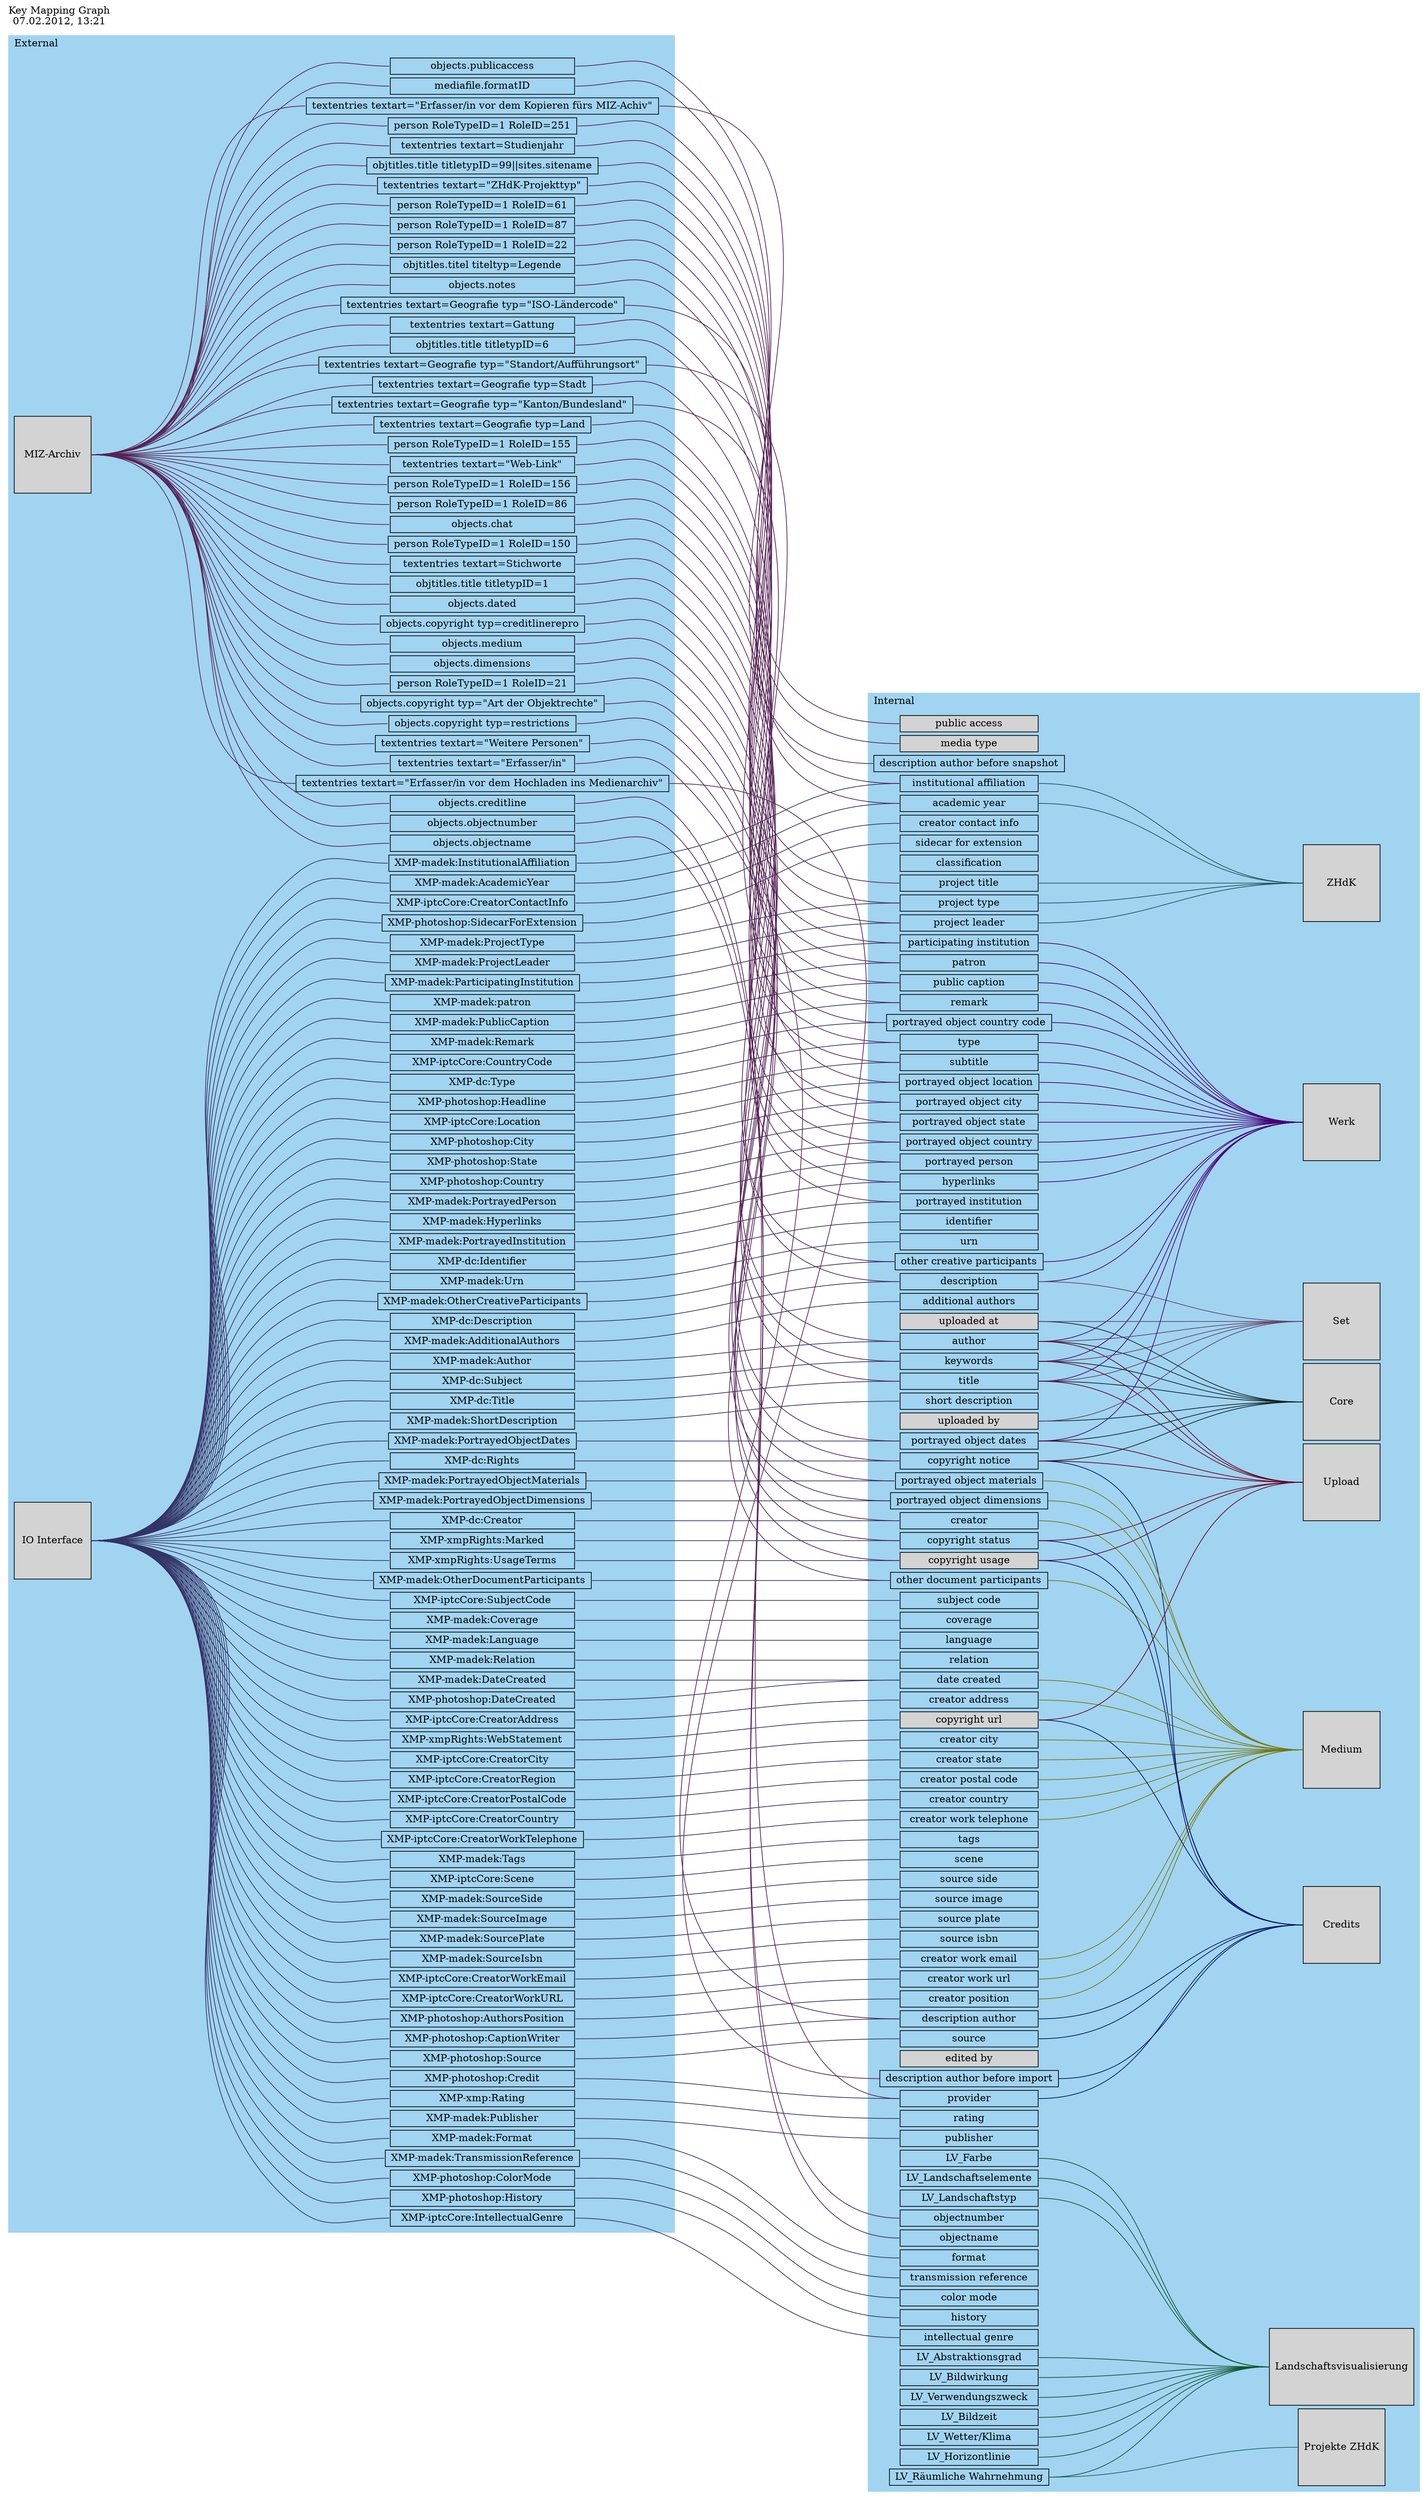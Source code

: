 digraph "MAdeK keymapping" {
    label = "Key Mapping Graph\n07.02.2012, 13:21"
    labeljust = l
    labelloc = t
    nodesep = .075
    rankdir = LR
    ranksep = 4.0
    style = filled

    subgraph cluster_internal {
        color = "#A1D4F1"
        label = Internal

        identifier [
            height = 0,
            shape = box,
            style = "",
            width = 2.7
        ]

        urn [
            height = 0,
            shape = box,
            style = "",
            width = 2.7
        ]

        title [
            height = 0,
            shape = box,
            style = "",
            width = 2.7
        ]

        subtitle [
            height = 0,
            shape = box,
            style = "",
            width = 2.7
        ]

        author [
            height = 0,
            shape = box,
            style = "",
            width = 2.7
        ]

        "additional authors" [
            height = 0,
            shape = box,
            style = "",
            width = 2.7
        ]

        keywords [
            height = 0,
            shape = box,
            style = "",
            width = 2.7
        ]

        classification [
            height = 0,
            shape = box,
            style = "",
            width = 2.7
        ]

        "portrayed object location" [
            height = 0,
            shape = box,
            style = "",
            width = 2.7
        ]

        "portrayed object city" [
            height = 0,
            shape = box,
            style = "",
            width = 2.7
        ]

        "portrayed object state" [
            height = 0,
            shape = box,
            style = "",
            width = 2.7
        ]

        "portrayed object country" [
            height = 0,
            shape = box,
            style = "",
            width = 2.7
        ]

        "portrayed person" [
            height = 0,
            shape = box,
            style = "",
            width = 2.7
        ]

        "portrayed institution" [
            height = 0,
            shape = box,
            style = "",
            width = 2.7
        ]

        "other creative participants" [
            height = 0,
            shape = box,
            style = "",
            width = 2.7
        ]

        "other document participants" [
            height = 0,
            shape = box,
            style = "",
            width = 2.7
        ]

        "participating institution" [
            height = 0,
            shape = box,
            style = "",
            width = 2.7
        ]

        patron [
            height = 0,
            shape = box,
            style = "",
            width = 2.7
        ]

        "project leader" [
            height = 0,
            shape = box,
            style = "",
            width = 2.7
        ]

        description [
            height = 0,
            shape = box,
            style = "",
            width = 2.7
        ]

        "short description" [
            height = 0,
            shape = box,
            style = "",
            width = 2.7
        ]

        "public caption" [
            height = 0,
            shape = box,
            style = "",
            width = 2.7
        ]

        remark [
            height = 0,
            shape = box,
            style = "",
            width = 2.7
        ]

        hyperlinks [
            height = 0,
            shape = box,
            style = "",
            width = 2.7
        ]

        tags [
            height = 0,
            shape = box,
            style = "",
            width = 2.7
        ]

        scene [
            height = 0,
            shape = box,
            style = "",
            width = 2.7
        ]

        "subject code" [
            height = 0,
            shape = box,
            style = "",
            width = 2.7
        ]

        coverage [
            height = 0,
            shape = box,
            style = "",
            width = 2.7
        ]

        language [
            height = 0,
            shape = box,
            style = "",
            width = 2.7
        ]

        relation [
            height = 0,
            shape = box,
            style = "",
            width = 2.7
        ]

        creator [
            height = 0,
            shape = box,
            style = "",
            width = 2.7
        ]

        "creator address" [
            height = 0,
            shape = box,
            style = "",
            width = 2.7
        ]

        "creator city" [
            height = 0,
            shape = box,
            style = "",
            width = 2.7
        ]

        "creator state" [
            height = 0,
            shape = box,
            style = "",
            width = 2.7
        ]

        "creator postal code" [
            height = 0,
            shape = box,
            style = "",
            width = 2.7
        ]

        "creator country" [
            height = 0,
            shape = box,
            style = "",
            width = 2.7
        ]

        "creator work telephone" [
            height = 0,
            shape = box,
            style = "",
            width = 2.7
        ]

        "creator work email" [
            height = 0,
            shape = box,
            style = "",
            width = 2.7
        ]

        "creator work url" [
            height = 0,
            shape = box,
            style = "",
            width = 2.7
        ]

        "creator position" [
            height = 0,
            shape = box,
            style = "",
            width = 2.7
        ]

        source [
            height = 0,
            shape = box,
            style = "",
            width = 2.7
        ]

        "source side" [
            height = 0,
            shape = box,
            style = "",
            width = 2.7
        ]

        "source image" [
            height = 0,
            shape = box,
            style = "",
            width = 2.7
        ]

        "source plate" [
            height = 0,
            shape = box,
            style = "",
            width = 2.7
        ]

        "source isbn" [
            height = 0,
            shape = box,
            style = "",
            width = 2.7
        ]

        "copyright notice" [
            height = 0,
            shape = box,
            style = "",
            width = 2.7
        ]

        "copyright status" [
            height = 0,
            shape = box,
            style = "",
            width = 2.7
        ]

        "copyright usage" [
            height = 0,
            shape = box,
            style = filled,
            width = 2.7
        ]

        "copyright url" [
            height = 0,
            shape = box,
            style = filled,
            width = 2.7
        ]

        provider [
            height = 0,
            shape = box,
            style = "",
            width = 2.7
        ]

        "portrayed object dimensions" [
            height = 0,
            shape = box,
            style = "",
            width = 2.7
        ]

        "portrayed object materials" [
            height = 0,
            shape = box,
            style = "",
            width = 2.7
        ]

        rating [
            height = 0,
            shape = box,
            style = "",
            width = 2.7
        ]

        "uploaded by" [
            height = 0,
            shape = box,
            style = filled,
            width = 2.7
        ]

        "uploaded at" [
            height = 0,
            shape = box,
            style = filled,
            width = 2.7
        ]

        "description author" [
            height = 0,
            shape = box,
            style = "",
            width = 2.7
        ]

        publisher [
            height = 0,
            shape = box,
            style = "",
            width = 2.7
        ]

        format [
            height = 0,
            shape = box,
            style = "",
            width = 2.7
        ]

        "transmission reference" [
            height = 0,
            shape = box,
            style = "",
            width = 2.7
        ]

        objectnumber [
            height = 0,
            shape = box,
            style = "",
            width = 2.7
        ]

        objectname [
            height = 0,
            shape = box,
            style = "",
            width = 2.7
        ]

        "color mode" [
            height = 0,
            shape = box,
            style = "",
            width = 2.7
        ]

        history [
            height = 0,
            shape = box,
            style = "",
            width = 2.7
        ]

        "intellectual genre" [
            height = 0,
            shape = box,
            style = "",
            width = 2.7
        ]

        "creator contact info" [
            height = 0,
            shape = box,
            style = "",
            width = 2.7
        ]

        "project title" [
            height = 0,
            shape = box,
            style = "",
            width = 2.7
        ]

        "public access" [
            height = 0,
            shape = box,
            style = filled,
            width = 2.7
        ]

        "edited by" [
            height = 0,
            shape = box,
            style = filled,
            width = 2.7
        ]

        "media type" [
            height = 0,
            shape = box,
            style = filled,
            width = 2.7
        ]

        "description author before import" [
            height = 0,
            shape = box,
            style = "",
            width = 2.7
        ]

        "description author before snapshot" [
            height = 0,
            shape = box,
            style = "",
            width = 2.7
        ]

        "sidecar for extension" [
            height = 0,
            shape = box,
            style = "",
            width = 2.7
        ]

        LV_Bildwirkung [
            height = 0,
            shape = box,
            style = "",
            width = 2.7
        ]

        LV_Farbe [
            height = 0,
            shape = box,
            style = "",
            width = 2.7
        ]

        LV_Landschaftselemente [
            height = 0,
            shape = box,
            style = "",
            width = 2.7
        ]

        "institutional affiliation" [
            height = 0,
            shape = box,
            style = "",
            width = 2.7
        ]

        "portrayed object dates" [
            height = 0,
            shape = box,
            style = "",
            width = 2.7
        ]

        "portrayed object country code" [
            height = 0,
            shape = box,
            style = "",
            width = 2.7
        ]

        "academic year" [
            height = 0,
            shape = box,
            style = "",
            width = 2.7
        ]

        "project type" [
            height = 0,
            shape = box,
            style = "",
            width = 2.7
        ]

        type [
            height = 0,
            shape = box,
            style = "",
            width = 2.7
        ]

        "date created" [
            height = 0,
            shape = box,
            style = "",
            width = 2.7
        ]

        LV_Landschaftstyp [
            height = 0,
            shape = box,
            style = "",
            width = 2.7
        ]

        LV_Verwendungszweck [
            height = 0,
            shape = box,
            style = "",
            width = 2.7
        ]

        LV_Bildzeit [
            height = 0,
            shape = box,
            style = "",
            width = 2.7
        ]

        "LV_Wetter/Klima" [
            height = 0,
            shape = box,
            style = "",
            width = 2.7
        ]

        LV_Horizontlinie [
            height = 0,
            shape = box,
            style = "",
            width = 2.7
        ]

        "LV_Räumliche Wahrnehmung" [
            height = 0,
            shape = box,
            style = "",
            width = 2.7
        ]

        LV_Abstraktionsgrad [
            height = 0,
            shape = box,
            style = "",
            width = 2.7
        ]

        Core [
            height = 1.5,
            shape = box,
            style = filled,
            width = 1.5
        ]

        title -> Core [
            arrowhead = none,
            arrowtail = none,
            color = "#112222",
            headport = w,
            tailport = e
        ]

        "portrayed object dates" -> Core [
            arrowhead = none,
            arrowtail = none,
            color = "#112222",
            headport = w,
            tailport = e
        ]

        keywords -> Core [
            arrowhead = none,
            arrowtail = none,
            color = "#112222",
            headport = w,
            tailport = e
        ]

        "copyright notice" -> Core [
            arrowhead = none,
            arrowtail = none,
            color = "#112222",
            headport = w,
            tailport = e
        ]

        "uploaded by" -> Core [
            arrowhead = none,
            arrowtail = none,
            color = "#112222",
            headport = w,
            tailport = e
        ]

        "uploaded at" -> Core [
            arrowhead = none,
            arrowtail = none,
            color = "#112222",
            headport = w,
            tailport = e
        ]

        author -> Core [
            arrowhead = none,
            arrowtail = none,
            color = "#112222",
            headport = w,
            tailport = e
        ]

        Werk [
            height = 1.5,
            shape = box,
            style = filled,
            width = 1.5
        ]

        title -> Werk [
            arrowhead = none,
            arrowtail = none,
            color = "#440077",
            headport = w,
            tailport = e
        ]

        subtitle -> Werk [
            arrowhead = none,
            arrowtail = none,
            color = "#440077",
            headport = w,
            tailport = e
        ]

        keywords -> Werk [
            arrowhead = none,
            arrowtail = none,
            color = "#440077",
            headport = w,
            tailport = e
        ]

        author -> Werk [
            arrowhead = none,
            arrowtail = none,
            color = "#440077",
            headport = w,
            tailport = e
        ]

        "portrayed object dates" -> Werk [
            arrowhead = none,
            arrowtail = none,
            color = "#440077",
            headport = w,
            tailport = e
        ]

        "portrayed object location" -> Werk [
            arrowhead = none,
            arrowtail = none,
            color = "#440077",
            headport = w,
            tailport = e
        ]

        "portrayed object city" -> Werk [
            arrowhead = none,
            arrowtail = none,
            color = "#440077",
            headport = w,
            tailport = e
        ]

        "portrayed object state" -> Werk [
            arrowhead = none,
            arrowtail = none,
            color = "#440077",
            headport = w,
            tailport = e
        ]

        "portrayed object country" -> Werk [
            arrowhead = none,
            arrowtail = none,
            color = "#440077",
            headport = w,
            tailport = e
        ]

        "portrayed object country code" -> Werk [
            arrowhead = none,
            arrowtail = none,
            color = "#440077",
            headport = w,
            tailport = e
        ]

        "portrayed person" -> Werk [
            arrowhead = none,
            arrowtail = none,
            color = "#440077",
            headport = w,
            tailport = e
        ]

        "other creative participants" -> Werk [
            arrowhead = none,
            arrowtail = none,
            color = "#440077",
            headport = w,
            tailport = e
        ]

        "participating institution" -> Werk [
            arrowhead = none,
            arrowtail = none,
            color = "#440077",
            headport = w,
            tailport = e
        ]

        patron -> Werk [
            arrowhead = none,
            arrowtail = none,
            color = "#440077",
            headport = w,
            tailport = e
        ]

        "public caption" -> Werk [
            arrowhead = none,
            arrowtail = none,
            color = "#440077",
            headport = w,
            tailport = e
        ]

        description -> Werk [
            arrowhead = none,
            arrowtail = none,
            color = "#440077",
            headport = w,
            tailport = e
        ]

        remark -> Werk [
            arrowhead = none,
            arrowtail = none,
            color = "#440077",
            headport = w,
            tailport = e
        ]

        hyperlinks -> Werk [
            arrowhead = none,
            arrowtail = none,
            color = "#440077",
            headport = w,
            tailport = e
        ]

        type -> Werk [
            arrowhead = none,
            arrowtail = none,
            color = "#440077",
            headport = w,
            tailport = e
        ]

        Medium [
            height = 1.5,
            shape = box,
            style = filled,
            width = 1.5
        ]

        creator -> Medium [
            arrowhead = none,
            arrowtail = none,
            color = "#777711",
            headport = w,
            tailport = e
        ]

        "creator address" -> Medium [
            arrowhead = none,
            arrowtail = none,
            color = "#777711",
            headport = w,
            tailport = e
        ]

        "creator city" -> Medium [
            arrowhead = none,
            arrowtail = none,
            color = "#777711",
            headport = w,
            tailport = e
        ]

        "creator state" -> Medium [
            arrowhead = none,
            arrowtail = none,
            color = "#777711",
            headport = w,
            tailport = e
        ]

        "creator postal code" -> Medium [
            arrowhead = none,
            arrowtail = none,
            color = "#777711",
            headport = w,
            tailport = e
        ]

        "creator country" -> Medium [
            arrowhead = none,
            arrowtail = none,
            color = "#777711",
            headport = w,
            tailport = e
        ]

        "creator work telephone" -> Medium [
            arrowhead = none,
            arrowtail = none,
            color = "#777711",
            headport = w,
            tailport = e
        ]

        "creator work email" -> Medium [
            arrowhead = none,
            arrowtail = none,
            color = "#777711",
            headport = w,
            tailport = e
        ]

        "creator work url" -> Medium [
            arrowhead = none,
            arrowtail = none,
            color = "#777711",
            headport = w,
            tailport = e
        ]

        "creator position" -> Medium [
            arrowhead = none,
            arrowtail = none,
            color = "#777711",
            headport = w,
            tailport = e
        ]

        "other document participants" -> Medium [
            arrowhead = none,
            arrowtail = none,
            color = "#777711",
            headport = w,
            tailport = e
        ]

        "date created" -> Medium [
            arrowhead = none,
            arrowtail = none,
            color = "#777711",
            headport = w,
            tailport = e
        ]

        "portrayed object dimensions" -> Medium [
            arrowhead = none,
            arrowtail = none,
            color = "#777711",
            headport = w,
            tailport = e
        ]

        "portrayed object materials" -> Medium [
            arrowhead = none,
            arrowtail = none,
            color = "#777711",
            headport = w,
            tailport = e
        ]

        Set [
            height = 1.5,
            shape = box,
            style = filled,
            width = 1.5
        ]

        title -> Set [
            arrowhead = none,
            arrowtail = none,
            color = "#664466",
            headport = w,
            tailport = e
        ]

        keywords -> Set [
            arrowhead = none,
            arrowtail = none,
            color = "#664466",
            headport = w,
            tailport = e
        ]

        description -> Set [
            arrowhead = none,
            arrowtail = none,
            color = "#664466",
            headport = w,
            tailport = e
        ]

        author -> Set [
            arrowhead = none,
            arrowtail = none,
            color = "#664466",
            headport = w,
            tailport = e
        ]

        "uploaded by" -> Set [
            arrowhead = none,
            arrowtail = none,
            color = "#664466",
            headport = w,
            tailport = e
        ]

        "uploaded at" -> Set [
            arrowhead = none,
            arrowtail = none,
            color = "#664466",
            headport = w,
            tailport = e
        ]

        Credits [
            height = 1.5,
            shape = box,
            style = filled,
            width = 1.5
        ]

        "copyright notice" -> Credits [
            arrowhead = none,
            arrowtail = none,
            color = "#001166",
            headport = w,
            tailport = e
        ]

        "copyright status" -> Credits [
            arrowhead = none,
            arrowtail = none,
            color = "#001166",
            headport = w,
            tailport = e
        ]

        "copyright usage" -> Credits [
            arrowhead = none,
            arrowtail = none,
            color = "#001166",
            headport = w,
            tailport = e
        ]

        "copyright url" -> Credits [
            arrowhead = none,
            arrowtail = none,
            color = "#001166",
            headport = w,
            tailport = e
        ]

        source -> Credits [
            arrowhead = none,
            arrowtail = none,
            color = "#001166",
            headport = w,
            tailport = e
        ]

        provider -> Credits [
            arrowhead = none,
            arrowtail = none,
            color = "#001166",
            headport = w,
            tailport = e
        ]

        "description author" -> Credits [
            arrowhead = none,
            arrowtail = none,
            color = "#001166",
            headport = w,
            tailport = e
        ]

        "description author before import" -> Credits [
            arrowhead = none,
            arrowtail = none,
            color = "#001166",
            headport = w,
            tailport = e
        ]

        Upload [
            height = 1.5,
            shape = box,
            style = filled,
            width = 1.5
        ]

        title -> Upload [
            arrowhead = none,
            arrowtail = none,
            color = "#660022",
            headport = w,
            tailport = e
        ]

        author -> Upload [
            arrowhead = none,
            arrowtail = none,
            color = "#660022",
            headport = w,
            tailport = e
        ]

        "portrayed object dates" -> Upload [
            arrowhead = none,
            arrowtail = none,
            color = "#660022",
            headport = w,
            tailport = e
        ]

        keywords -> Upload [
            arrowhead = none,
            arrowtail = none,
            color = "#660022",
            headport = w,
            tailport = e
        ]

        "copyright notice" -> Upload [
            arrowhead = none,
            arrowtail = none,
            color = "#660022",
            headport = w,
            tailport = e
        ]

        "copyright status" -> Upload [
            arrowhead = none,
            arrowtail = none,
            color = "#660022",
            headport = w,
            tailport = e
        ]

        "copyright usage" -> Upload [
            arrowhead = none,
            arrowtail = none,
            color = "#660022",
            headport = w,
            tailport = e
        ]

        "copyright url" -> Upload [
            arrowhead = none,
            arrowtail = none,
            color = "#660022",
            headport = w,
            tailport = e
        ]

        ZHdK [
            height = 1.5,
            shape = box,
            style = filled,
            width = 1.5
        ]

        "institutional affiliation" -> ZHdK [
            arrowhead = none,
            arrowtail = none,
            color = "#225555",
            headport = w,
            tailport = e
        ]

        "project type" -> ZHdK [
            arrowhead = none,
            arrowtail = none,
            color = "#225555",
            headport = w,
            tailport = e
        ]

        "academic year" -> ZHdK [
            arrowhead = none,
            arrowtail = none,
            color = "#225555",
            headport = w,
            tailport = e
        ]

        "project leader" -> ZHdK [
            arrowhead = none,
            arrowtail = none,
            color = "#225555",
            headport = w,
            tailport = e
        ]

        "project title" -> ZHdK [
            arrowhead = none,
            arrowtail = none,
            color = "#225555",
            headport = w,
            tailport = e
        ]

        "Projekte ZHdK" [
            height = 1.5,
            shape = box,
            style = filled,
            width = 1.5
        ]

        "LV_Räumliche Wahrnehmung" -> "Projekte ZHdK" [
            arrowhead = none,
            arrowtail = none,
            color = "#226655",
            headport = w,
            tailport = e
        ]

        Landschaftsvisualisierung [
            height = 1.5,
            shape = box,
            style = filled,
            width = 1.5
        ]

        LV_Landschaftstyp -> Landschaftsvisualisierung [
            arrowhead = none,
            arrowtail = none,
            color = "#115533",
            headport = w,
            tailport = e
        ]

        LV_Verwendungszweck -> Landschaftsvisualisierung [
            arrowhead = none,
            arrowtail = none,
            color = "#115533",
            headport = w,
            tailport = e
        ]

        LV_Bildwirkung -> Landschaftsvisualisierung [
            arrowhead = none,
            arrowtail = none,
            color = "#115533",
            headport = w,
            tailport = e
        ]

        LV_Bildzeit -> Landschaftsvisualisierung [
            arrowhead = none,
            arrowtail = none,
            color = "#115533",
            headport = w,
            tailport = e
        ]

        LV_Farbe -> Landschaftsvisualisierung [
            arrowhead = none,
            arrowtail = none,
            color = "#115533",
            headport = w,
            tailport = e
        ]

        LV_Landschaftselemente -> Landschaftsvisualisierung [
            arrowhead = none,
            arrowtail = none,
            color = "#115533",
            headport = w,
            tailport = e
        ]

        "LV_Wetter/Klima" -> Landschaftsvisualisierung [
            arrowhead = none,
            arrowtail = none,
            color = "#115533",
            headport = w,
            tailport = e
        ]

        LV_Horizontlinie -> Landschaftsvisualisierung [
            arrowhead = none,
            arrowtail = none,
            color = "#115533",
            headport = w,
            tailport = e
        ]

        "LV_Räumliche Wahrnehmung" -> Landschaftsvisualisierung [
            arrowhead = none,
            arrowtail = none,
            color = "#115533",
            headport = w,
            tailport = e
        ]

        LV_Abstraktionsgrad -> Landschaftsvisualisierung [
            arrowhead = none,
            arrowtail = none,
            color = "#115533",
            headport = w,
            tailport = e
        ]
    }

    subgraph cluster_external {
        color = "#A1D4F1"
        label = External

        "MIZ-Archiv" [
            height = 1.5,
            shape = box,
            style = filled,
            width = 1.5
        ]

        "IO Interface" [
            height = 1.5,
            shape = box,
            style = filled,
            width = 1.5
        ]

        "XMP-dc:Creator" [
            height = 0,
            shape = box,
            width = 3.6
        ]

        "IO Interface" -> "XMP-dc:Creator" [
            arrowhead = none,
            arrowtail = none,
            color = "#333366",
            headport = w,
            tailport = e
        ]

        "XMP-dc:Creator" -> creator [
            arrowhead = none,
            arrowtail = none,
            color = "#333366",
            headport = w,
            tailport = e
        ]

        "XMP-dc:Description" [
            height = 0,
            shape = box,
            width = 3.6
        ]

        "IO Interface" -> "XMP-dc:Description" [
            arrowhead = none,
            arrowtail = none,
            color = "#333366",
            headport = w,
            tailport = e
        ]

        "XMP-dc:Description" -> description [
            arrowhead = none,
            arrowtail = none,
            color = "#333366",
            headport = w,
            tailport = e
        ]

        "XMP-dc:Identifier" [
            height = 0,
            shape = box,
            width = 3.6
        ]

        "IO Interface" -> "XMP-dc:Identifier" [
            arrowhead = none,
            arrowtail = none,
            color = "#333366",
            headport = w,
            tailport = e
        ]

        "XMP-dc:Identifier" -> identifier [
            arrowhead = none,
            arrowtail = none,
            color = "#333366",
            headport = w,
            tailport = e
        ]

        "XMP-dc:Rights" [
            height = 0,
            shape = box,
            width = 3.6
        ]

        "IO Interface" -> "XMP-dc:Rights" [
            arrowhead = none,
            arrowtail = none,
            color = "#333366",
            headport = w,
            tailport = e
        ]

        "XMP-dc:Rights" -> "copyright notice" [
            arrowhead = none,
            arrowtail = none,
            color = "#333366",
            headport = w,
            tailport = e
        ]

        "XMP-dc:Subject" [
            height = 0,
            shape = box,
            width = 3.6
        ]

        "IO Interface" -> "XMP-dc:Subject" [
            arrowhead = none,
            arrowtail = none,
            color = "#333366",
            headport = w,
            tailport = e
        ]

        "XMP-dc:Subject" -> keywords [
            arrowhead = none,
            arrowtail = none,
            color = "#333366",
            headport = w,
            tailport = e
        ]

        "XMP-dc:Title" [
            height = 0,
            shape = box,
            width = 3.6
        ]

        "IO Interface" -> "XMP-dc:Title" [
            arrowhead = none,
            arrowtail = none,
            color = "#333366",
            headport = w,
            tailport = e
        ]

        "XMP-dc:Title" -> title [
            arrowhead = none,
            arrowtail = none,
            color = "#333366",
            headport = w,
            tailport = e
        ]

        "XMP-dc:Type" [
            height = 0,
            shape = box,
            width = 3.6
        ]

        "IO Interface" -> "XMP-dc:Type" [
            arrowhead = none,
            arrowtail = none,
            color = "#333366",
            headport = w,
            tailport = e
        ]

        "XMP-dc:Type" -> type [
            arrowhead = none,
            arrowtail = none,
            color = "#333366",
            headport = w,
            tailport = e
        ]

        "XMP-iptcCore:CountryCode" [
            height = 0,
            shape = box,
            width = 3.6
        ]

        "IO Interface" -> "XMP-iptcCore:CountryCode" [
            arrowhead = none,
            arrowtail = none,
            color = "#333366",
            headport = w,
            tailport = e
        ]

        "XMP-iptcCore:CountryCode" -> "portrayed object country code" [
            arrowhead = none,
            arrowtail = none,
            color = "#333366",
            headport = w,
            tailport = e
        ]

        "XMP-iptcCore:CreatorAddress" [
            height = 0,
            shape = box,
            width = 3.6
        ]

        "IO Interface" -> "XMP-iptcCore:CreatorAddress" [
            arrowhead = none,
            arrowtail = none,
            color = "#333366",
            headport = w,
            tailport = e
        ]

        "XMP-iptcCore:CreatorAddress" -> "creator address" [
            arrowhead = none,
            arrowtail = none,
            color = "#333366",
            headport = w,
            tailport = e
        ]

        "XMP-iptcCore:CreatorCity" [
            height = 0,
            shape = box,
            width = 3.6
        ]

        "IO Interface" -> "XMP-iptcCore:CreatorCity" [
            arrowhead = none,
            arrowtail = none,
            color = "#333366",
            headport = w,
            tailport = e
        ]

        "XMP-iptcCore:CreatorCity" -> "creator city" [
            arrowhead = none,
            arrowtail = none,
            color = "#333366",
            headport = w,
            tailport = e
        ]

        "XMP-iptcCore:CreatorContactInfo" [
            height = 0,
            shape = box,
            width = 3.6
        ]

        "IO Interface" -> "XMP-iptcCore:CreatorContactInfo" [
            arrowhead = none,
            arrowtail = none,
            color = "#333366",
            headport = w,
            tailport = e
        ]

        "XMP-iptcCore:CreatorContactInfo" -> "creator contact info" [
            arrowhead = none,
            arrowtail = none,
            color = "#333366",
            headport = w,
            tailport = e
        ]

        "XMP-iptcCore:CreatorCountry" [
            height = 0,
            shape = box,
            width = 3.6
        ]

        "IO Interface" -> "XMP-iptcCore:CreatorCountry" [
            arrowhead = none,
            arrowtail = none,
            color = "#333366",
            headport = w,
            tailport = e
        ]

        "XMP-iptcCore:CreatorCountry" -> "creator country" [
            arrowhead = none,
            arrowtail = none,
            color = "#333366",
            headport = w,
            tailport = e
        ]

        "XMP-iptcCore:CreatorPostalCode" [
            height = 0,
            shape = box,
            width = 3.6
        ]

        "IO Interface" -> "XMP-iptcCore:CreatorPostalCode" [
            arrowhead = none,
            arrowtail = none,
            color = "#333366",
            headport = w,
            tailport = e
        ]

        "XMP-iptcCore:CreatorPostalCode" -> "creator postal code" [
            arrowhead = none,
            arrowtail = none,
            color = "#333366",
            headport = w,
            tailport = e
        ]

        "XMP-iptcCore:CreatorRegion" [
            height = 0,
            shape = box,
            width = 3.6
        ]

        "IO Interface" -> "XMP-iptcCore:CreatorRegion" [
            arrowhead = none,
            arrowtail = none,
            color = "#333366",
            headport = w,
            tailport = e
        ]

        "XMP-iptcCore:CreatorRegion" -> "creator state" [
            arrowhead = none,
            arrowtail = none,
            color = "#333366",
            headport = w,
            tailport = e
        ]

        "XMP-iptcCore:CreatorWorkEmail" [
            height = 0,
            shape = box,
            width = 3.6
        ]

        "IO Interface" -> "XMP-iptcCore:CreatorWorkEmail" [
            arrowhead = none,
            arrowtail = none,
            color = "#333366",
            headport = w,
            tailport = e
        ]

        "XMP-iptcCore:CreatorWorkEmail" -> "creator work email" [
            arrowhead = none,
            arrowtail = none,
            color = "#333366",
            headport = w,
            tailport = e
        ]

        "XMP-iptcCore:CreatorWorkTelephone" [
            height = 0,
            shape = box,
            width = 3.6
        ]

        "IO Interface" -> "XMP-iptcCore:CreatorWorkTelephone" [
            arrowhead = none,
            arrowtail = none,
            color = "#333366",
            headport = w,
            tailport = e
        ]

        "XMP-iptcCore:CreatorWorkTelephone" -> "creator work telephone" [
            arrowhead = none,
            arrowtail = none,
            color = "#333366",
            headport = w,
            tailport = e
        ]

        "XMP-iptcCore:CreatorWorkURL" [
            height = 0,
            shape = box,
            width = 3.6
        ]

        "IO Interface" -> "XMP-iptcCore:CreatorWorkURL" [
            arrowhead = none,
            arrowtail = none,
            color = "#333366",
            headport = w,
            tailport = e
        ]

        "XMP-iptcCore:CreatorWorkURL" -> "creator work url" [
            arrowhead = none,
            arrowtail = none,
            color = "#333366",
            headport = w,
            tailport = e
        ]

        "XMP-iptcCore:IntellectualGenre" [
            height = 0,
            shape = box,
            width = 3.6
        ]

        "IO Interface" -> "XMP-iptcCore:IntellectualGenre" [
            arrowhead = none,
            arrowtail = none,
            color = "#333366",
            headport = w,
            tailport = e
        ]

        "XMP-iptcCore:IntellectualGenre" -> "intellectual genre" [
            arrowhead = none,
            arrowtail = none,
            color = "#333366",
            headport = w,
            tailport = e
        ]

        "XMP-iptcCore:Location" [
            height = 0,
            shape = box,
            width = 3.6
        ]

        "IO Interface" -> "XMP-iptcCore:Location" [
            arrowhead = none,
            arrowtail = none,
            color = "#333366",
            headport = w,
            tailport = e
        ]

        "XMP-iptcCore:Location" -> "portrayed object location" [
            arrowhead = none,
            arrowtail = none,
            color = "#333366",
            headport = w,
            tailport = e
        ]

        "XMP-iptcCore:Scene" [
            height = 0,
            shape = box,
            width = 3.6
        ]

        "IO Interface" -> "XMP-iptcCore:Scene" [
            arrowhead = none,
            arrowtail = none,
            color = "#333366",
            headport = w,
            tailport = e
        ]

        "XMP-iptcCore:Scene" -> scene [
            arrowhead = none,
            arrowtail = none,
            color = "#333366",
            headport = w,
            tailport = e
        ]

        "XMP-iptcCore:SubjectCode" [
            height = 0,
            shape = box,
            width = 3.6
        ]

        "IO Interface" -> "XMP-iptcCore:SubjectCode" [
            arrowhead = none,
            arrowtail = none,
            color = "#333366",
            headport = w,
            tailport = e
        ]

        "XMP-iptcCore:SubjectCode" -> "subject code" [
            arrowhead = none,
            arrowtail = none,
            color = "#333366",
            headport = w,
            tailport = e
        ]

        "XMP-madek:AcademicYear" [
            height = 0,
            shape = box,
            width = 3.6
        ]

        "IO Interface" -> "XMP-madek:AcademicYear" [
            arrowhead = none,
            arrowtail = none,
            color = "#333366",
            headport = w,
            tailport = e
        ]

        "XMP-madek:AcademicYear" -> "academic year" [
            arrowhead = none,
            arrowtail = none,
            color = "#333366",
            headport = w,
            tailport = e
        ]

        "XMP-madek:AdditionalAuthors" [
            height = 0,
            shape = box,
            width = 3.6
        ]

        "IO Interface" -> "XMP-madek:AdditionalAuthors" [
            arrowhead = none,
            arrowtail = none,
            color = "#333366",
            headport = w,
            tailport = e
        ]

        "XMP-madek:AdditionalAuthors" -> "additional authors" [
            arrowhead = none,
            arrowtail = none,
            color = "#333366",
            headport = w,
            tailport = e
        ]

        "XMP-madek:Author" [
            height = 0,
            shape = box,
            width = 3.6
        ]

        "IO Interface" -> "XMP-madek:Author" [
            arrowhead = none,
            arrowtail = none,
            color = "#333366",
            headport = w,
            tailport = e
        ]

        "XMP-madek:Author" -> author [
            arrowhead = none,
            arrowtail = none,
            color = "#333366",
            headport = w,
            tailport = e
        ]

        "XMP-madek:Coverage" [
            height = 0,
            shape = box,
            width = 3.6
        ]

        "IO Interface" -> "XMP-madek:Coverage" [
            arrowhead = none,
            arrowtail = none,
            color = "#333366",
            headport = w,
            tailport = e
        ]

        "XMP-madek:Coverage" -> coverage [
            arrowhead = none,
            arrowtail = none,
            color = "#333366",
            headport = w,
            tailport = e
        ]

        "XMP-madek:DateCreated" [
            height = 0,
            shape = box,
            width = 3.6
        ]

        "IO Interface" -> "XMP-madek:DateCreated" [
            arrowhead = none,
            arrowtail = none,
            color = "#333366",
            headport = w,
            tailport = e
        ]

        "XMP-madek:DateCreated" -> "date created" [
            arrowhead = none,
            arrowtail = none,
            color = "#333366",
            headport = w,
            tailport = e
        ]

        "XMP-photoshop:DateCreated" [
            height = 0,
            shape = box,
            width = 3.6
        ]

        "IO Interface" -> "XMP-photoshop:DateCreated" [
            arrowhead = none,
            arrowtail = none,
            color = "#333366",
            headport = w,
            tailport = e
        ]

        "XMP-photoshop:DateCreated" -> "date created" [
            arrowhead = none,
            arrowtail = none,
            color = "#333366",
            headport = w,
            tailport = e
        ]

        "XMP-madek:Format" [
            height = 0,
            shape = box,
            width = 3.6
        ]

        "IO Interface" -> "XMP-madek:Format" [
            arrowhead = none,
            arrowtail = none,
            color = "#333366",
            headport = w,
            tailport = e
        ]

        "XMP-madek:Format" -> format [
            arrowhead = none,
            arrowtail = none,
            color = "#333366",
            headport = w,
            tailport = e
        ]

        "XMP-madek:Hyperlinks" [
            height = 0,
            shape = box,
            width = 3.6
        ]

        "IO Interface" -> "XMP-madek:Hyperlinks" [
            arrowhead = none,
            arrowtail = none,
            color = "#333366",
            headport = w,
            tailport = e
        ]

        "XMP-madek:Hyperlinks" -> hyperlinks [
            arrowhead = none,
            arrowtail = none,
            color = "#333366",
            headport = w,
            tailport = e
        ]

        "XMP-madek:InstitutionalAffiliation" [
            height = 0,
            shape = box,
            width = 3.6
        ]

        "IO Interface" -> "XMP-madek:InstitutionalAffiliation" [
            arrowhead = none,
            arrowtail = none,
            color = "#333366",
            headport = w,
            tailport = e
        ]

        "XMP-madek:InstitutionalAffiliation" -> "institutional affiliation" [
            arrowhead = none,
            arrowtail = none,
            color = "#333366",
            headport = w,
            tailport = e
        ]

        "XMP-madek:Language" [
            height = 0,
            shape = box,
            width = 3.6
        ]

        "IO Interface" -> "XMP-madek:Language" [
            arrowhead = none,
            arrowtail = none,
            color = "#333366",
            headport = w,
            tailport = e
        ]

        "XMP-madek:Language" -> language [
            arrowhead = none,
            arrowtail = none,
            color = "#333366",
            headport = w,
            tailport = e
        ]

        "XMP-madek:OtherCreativeParticipants" [
            height = 0,
            shape = box,
            width = 3.6
        ]

        "IO Interface" -> "XMP-madek:OtherCreativeParticipants" [
            arrowhead = none,
            arrowtail = none,
            color = "#333366",
            headport = w,
            tailport = e
        ]

        "XMP-madek:OtherCreativeParticipants" -> "other creative participants" [
            arrowhead = none,
            arrowtail = none,
            color = "#333366",
            headport = w,
            tailport = e
        ]

        "XMP-madek:OtherDocumentParticipants" [
            height = 0,
            shape = box,
            width = 3.6
        ]

        "IO Interface" -> "XMP-madek:OtherDocumentParticipants" [
            arrowhead = none,
            arrowtail = none,
            color = "#333366",
            headport = w,
            tailport = e
        ]

        "XMP-madek:OtherDocumentParticipants" -> "other document participants" [
            arrowhead = none,
            arrowtail = none,
            color = "#333366",
            headport = w,
            tailport = e
        ]

        "XMP-madek:ParticipatingInstitution" [
            height = 0,
            shape = box,
            width = 3.6
        ]

        "IO Interface" -> "XMP-madek:ParticipatingInstitution" [
            arrowhead = none,
            arrowtail = none,
            color = "#333366",
            headport = w,
            tailport = e
        ]

        "XMP-madek:ParticipatingInstitution" -> "participating institution" [
            arrowhead = none,
            arrowtail = none,
            color = "#333366",
            headport = w,
            tailport = e
        ]

        "XMP-madek:PortrayedInstitution" [
            height = 0,
            shape = box,
            width = 3.6
        ]

        "IO Interface" -> "XMP-madek:PortrayedInstitution" [
            arrowhead = none,
            arrowtail = none,
            color = "#333366",
            headport = w,
            tailport = e
        ]

        "XMP-madek:PortrayedInstitution" -> "portrayed institution" [
            arrowhead = none,
            arrowtail = none,
            color = "#333366",
            headport = w,
            tailport = e
        ]

        "XMP-madek:PortrayedObjectDates" [
            height = 0,
            shape = box,
            width = 3.6
        ]

        "IO Interface" -> "XMP-madek:PortrayedObjectDates" [
            arrowhead = none,
            arrowtail = none,
            color = "#333366",
            headport = w,
            tailport = e
        ]

        "XMP-madek:PortrayedObjectDates" -> "portrayed object dates" [
            arrowhead = none,
            arrowtail = none,
            color = "#333366",
            headport = w,
            tailport = e
        ]

        "XMP-madek:PortrayedObjectDimensions" [
            height = 0,
            shape = box,
            width = 3.6
        ]

        "IO Interface" -> "XMP-madek:PortrayedObjectDimensions" [
            arrowhead = none,
            arrowtail = none,
            color = "#333366",
            headport = w,
            tailport = e
        ]

        "XMP-madek:PortrayedObjectDimensions" -> "portrayed object dimensions" [
            arrowhead = none,
            arrowtail = none,
            color = "#333366",
            headport = w,
            tailport = e
        ]

        "XMP-madek:PortrayedObjectMaterials" [
            height = 0,
            shape = box,
            width = 3.6
        ]

        "IO Interface" -> "XMP-madek:PortrayedObjectMaterials" [
            arrowhead = none,
            arrowtail = none,
            color = "#333366",
            headport = w,
            tailport = e
        ]

        "XMP-madek:PortrayedObjectMaterials" -> "portrayed object materials" [
            arrowhead = none,
            arrowtail = none,
            color = "#333366",
            headport = w,
            tailport = e
        ]

        "XMP-madek:PortrayedPerson" [
            height = 0,
            shape = box,
            width = 3.6
        ]

        "IO Interface" -> "XMP-madek:PortrayedPerson" [
            arrowhead = none,
            arrowtail = none,
            color = "#333366",
            headport = w,
            tailport = e
        ]

        "XMP-madek:PortrayedPerson" -> "portrayed person" [
            arrowhead = none,
            arrowtail = none,
            color = "#333366",
            headport = w,
            tailport = e
        ]

        "XMP-madek:ProjectLeader" [
            height = 0,
            shape = box,
            width = 3.6
        ]

        "IO Interface" -> "XMP-madek:ProjectLeader" [
            arrowhead = none,
            arrowtail = none,
            color = "#333366",
            headport = w,
            tailport = e
        ]

        "XMP-madek:ProjectLeader" -> "project leader" [
            arrowhead = none,
            arrowtail = none,
            color = "#333366",
            headport = w,
            tailport = e
        ]

        "XMP-madek:ProjectType" [
            height = 0,
            shape = box,
            width = 3.6
        ]

        "IO Interface" -> "XMP-madek:ProjectType" [
            arrowhead = none,
            arrowtail = none,
            color = "#333366",
            headport = w,
            tailport = e
        ]

        "XMP-madek:ProjectType" -> "project type" [
            arrowhead = none,
            arrowtail = none,
            color = "#333366",
            headport = w,
            tailport = e
        ]

        "XMP-madek:PublicCaption" [
            height = 0,
            shape = box,
            width = 3.6
        ]

        "IO Interface" -> "XMP-madek:PublicCaption" [
            arrowhead = none,
            arrowtail = none,
            color = "#333366",
            headport = w,
            tailport = e
        ]

        "XMP-madek:PublicCaption" -> "public caption" [
            arrowhead = none,
            arrowtail = none,
            color = "#333366",
            headport = w,
            tailport = e
        ]

        "XMP-madek:Publisher" [
            height = 0,
            shape = box,
            width = 3.6
        ]

        "IO Interface" -> "XMP-madek:Publisher" [
            arrowhead = none,
            arrowtail = none,
            color = "#333366",
            headport = w,
            tailport = e
        ]

        "XMP-madek:Publisher" -> publisher [
            arrowhead = none,
            arrowtail = none,
            color = "#333366",
            headport = w,
            tailport = e
        ]

        "XMP-madek:Relation" [
            height = 0,
            shape = box,
            width = 3.6
        ]

        "IO Interface" -> "XMP-madek:Relation" [
            arrowhead = none,
            arrowtail = none,
            color = "#333366",
            headport = w,
            tailport = e
        ]

        "XMP-madek:Relation" -> relation [
            arrowhead = none,
            arrowtail = none,
            color = "#333366",
            headport = w,
            tailport = e
        ]

        "XMP-madek:Remark" [
            height = 0,
            shape = box,
            width = 3.6
        ]

        "IO Interface" -> "XMP-madek:Remark" [
            arrowhead = none,
            arrowtail = none,
            color = "#333366",
            headport = w,
            tailport = e
        ]

        "XMP-madek:Remark" -> remark [
            arrowhead = none,
            arrowtail = none,
            color = "#333366",
            headport = w,
            tailport = e
        ]

        "XMP-madek:ShortDescription" [
            height = 0,
            shape = box,
            width = 3.6
        ]

        "IO Interface" -> "XMP-madek:ShortDescription" [
            arrowhead = none,
            arrowtail = none,
            color = "#333366",
            headport = w,
            tailport = e
        ]

        "XMP-madek:ShortDescription" -> "short description" [
            arrowhead = none,
            arrowtail = none,
            color = "#333366",
            headport = w,
            tailport = e
        ]

        "XMP-madek:SourceImage" [
            height = 0,
            shape = box,
            width = 3.6
        ]

        "IO Interface" -> "XMP-madek:SourceImage" [
            arrowhead = none,
            arrowtail = none,
            color = "#333366",
            headport = w,
            tailport = e
        ]

        "XMP-madek:SourceImage" -> "source image" [
            arrowhead = none,
            arrowtail = none,
            color = "#333366",
            headport = w,
            tailport = e
        ]

        "XMP-madek:SourceIsbn" [
            height = 0,
            shape = box,
            width = 3.6
        ]

        "IO Interface" -> "XMP-madek:SourceIsbn" [
            arrowhead = none,
            arrowtail = none,
            color = "#333366",
            headport = w,
            tailport = e
        ]

        "XMP-madek:SourceIsbn" -> "source isbn" [
            arrowhead = none,
            arrowtail = none,
            color = "#333366",
            headport = w,
            tailport = e
        ]

        "XMP-madek:SourcePlate" [
            height = 0,
            shape = box,
            width = 3.6
        ]

        "IO Interface" -> "XMP-madek:SourcePlate" [
            arrowhead = none,
            arrowtail = none,
            color = "#333366",
            headport = w,
            tailport = e
        ]

        "XMP-madek:SourcePlate" -> "source plate" [
            arrowhead = none,
            arrowtail = none,
            color = "#333366",
            headport = w,
            tailport = e
        ]

        "XMP-madek:SourceSide" [
            height = 0,
            shape = box,
            width = 3.6
        ]

        "IO Interface" -> "XMP-madek:SourceSide" [
            arrowhead = none,
            arrowtail = none,
            color = "#333366",
            headport = w,
            tailport = e
        ]

        "XMP-madek:SourceSide" -> "source side" [
            arrowhead = none,
            arrowtail = none,
            color = "#333366",
            headport = w,
            tailport = e
        ]

        "XMP-madek:Tags" [
            height = 0,
            shape = box,
            width = 3.6
        ]

        "IO Interface" -> "XMP-madek:Tags" [
            arrowhead = none,
            arrowtail = none,
            color = "#333366",
            headport = w,
            tailport = e
        ]

        "XMP-madek:Tags" -> tags [
            arrowhead = none,
            arrowtail = none,
            color = "#333366",
            headport = w,
            tailport = e
        ]

        "XMP-madek:TransmissionReference" [
            height = 0,
            shape = box,
            width = 3.6
        ]

        "IO Interface" -> "XMP-madek:TransmissionReference" [
            arrowhead = none,
            arrowtail = none,
            color = "#333366",
            headport = w,
            tailport = e
        ]

        "XMP-madek:TransmissionReference" -> "transmission reference" [
            arrowhead = none,
            arrowtail = none,
            color = "#333366",
            headport = w,
            tailport = e
        ]

        "XMP-madek:Urn" [
            height = 0,
            shape = box,
            width = 3.6
        ]

        "IO Interface" -> "XMP-madek:Urn" [
            arrowhead = none,
            arrowtail = none,
            color = "#333366",
            headport = w,
            tailport = e
        ]

        "XMP-madek:Urn" -> urn [
            arrowhead = none,
            arrowtail = none,
            color = "#333366",
            headport = w,
            tailport = e
        ]

        "XMP-madek:patron" [
            height = 0,
            shape = box,
            width = 3.6
        ]

        "IO Interface" -> "XMP-madek:patron" [
            arrowhead = none,
            arrowtail = none,
            color = "#333366",
            headport = w,
            tailport = e
        ]

        "XMP-madek:patron" -> patron [
            arrowhead = none,
            arrowtail = none,
            color = "#333366",
            headport = w,
            tailport = e
        ]

        "XMP-photoshop:AuthorsPosition" [
            height = 0,
            shape = box,
            width = 3.6
        ]

        "IO Interface" -> "XMP-photoshop:AuthorsPosition" [
            arrowhead = none,
            arrowtail = none,
            color = "#333366",
            headport = w,
            tailport = e
        ]

        "XMP-photoshop:AuthorsPosition" -> "creator position" [
            arrowhead = none,
            arrowtail = none,
            color = "#333366",
            headport = w,
            tailport = e
        ]

        "XMP-photoshop:CaptionWriter" [
            height = 0,
            shape = box,
            width = 3.6
        ]

        "IO Interface" -> "XMP-photoshop:CaptionWriter" [
            arrowhead = none,
            arrowtail = none,
            color = "#333366",
            headport = w,
            tailport = e
        ]

        "XMP-photoshop:CaptionWriter" -> "description author" [
            arrowhead = none,
            arrowtail = none,
            color = "#333366",
            headport = w,
            tailport = e
        ]

        "XMP-photoshop:City" [
            height = 0,
            shape = box,
            width = 3.6
        ]

        "IO Interface" -> "XMP-photoshop:City" [
            arrowhead = none,
            arrowtail = none,
            color = "#333366",
            headport = w,
            tailport = e
        ]

        "XMP-photoshop:City" -> "portrayed object city" [
            arrowhead = none,
            arrowtail = none,
            color = "#333366",
            headport = w,
            tailport = e
        ]

        "XMP-photoshop:ColorMode" [
            height = 0,
            shape = box,
            width = 3.6
        ]

        "IO Interface" -> "XMP-photoshop:ColorMode" [
            arrowhead = none,
            arrowtail = none,
            color = "#333366",
            headport = w,
            tailport = e
        ]

        "XMP-photoshop:ColorMode" -> "color mode" [
            arrowhead = none,
            arrowtail = none,
            color = "#333366",
            headport = w,
            tailport = e
        ]

        "XMP-photoshop:Country" [
            height = 0,
            shape = box,
            width = 3.6
        ]

        "IO Interface" -> "XMP-photoshop:Country" [
            arrowhead = none,
            arrowtail = none,
            color = "#333366",
            headport = w,
            tailport = e
        ]

        "XMP-photoshop:Country" -> "portrayed object country" [
            arrowhead = none,
            arrowtail = none,
            color = "#333366",
            headport = w,
            tailport = e
        ]

        "XMP-photoshop:Credit" [
            height = 0,
            shape = box,
            width = 3.6
        ]

        "IO Interface" -> "XMP-photoshop:Credit" [
            arrowhead = none,
            arrowtail = none,
            color = "#333366",
            headport = w,
            tailport = e
        ]

        "XMP-photoshop:Credit" -> provider [
            arrowhead = none,
            arrowtail = none,
            color = "#333366",
            headport = w,
            tailport = e
        ]

        "XMP-photoshop:Headline" [
            height = 0,
            shape = box,
            width = 3.6
        ]

        "IO Interface" -> "XMP-photoshop:Headline" [
            arrowhead = none,
            arrowtail = none,
            color = "#333366",
            headport = w,
            tailport = e
        ]

        "XMP-photoshop:Headline" -> subtitle [
            arrowhead = none,
            arrowtail = none,
            color = "#333366",
            headport = w,
            tailport = e
        ]

        "XMP-photoshop:History" [
            height = 0,
            shape = box,
            width = 3.6
        ]

        "IO Interface" -> "XMP-photoshop:History" [
            arrowhead = none,
            arrowtail = none,
            color = "#333366",
            headport = w,
            tailport = e
        ]

        "XMP-photoshop:History" -> history [
            arrowhead = none,
            arrowtail = none,
            color = "#333366",
            headport = w,
            tailport = e
        ]

        "XMP-photoshop:SidecarForExtension" [
            height = 0,
            shape = box,
            width = 3.6
        ]

        "IO Interface" -> "XMP-photoshop:SidecarForExtension" [
            arrowhead = none,
            arrowtail = none,
            color = "#333366",
            headport = w,
            tailport = e
        ]

        "XMP-photoshop:SidecarForExtension" -> "sidecar for extension" [
            arrowhead = none,
            arrowtail = none,
            color = "#333366",
            headport = w,
            tailport = e
        ]

        "XMP-photoshop:Source" [
            height = 0,
            shape = box,
            width = 3.6
        ]

        "IO Interface" -> "XMP-photoshop:Source" [
            arrowhead = none,
            arrowtail = none,
            color = "#333366",
            headport = w,
            tailport = e
        ]

        "XMP-photoshop:Source" -> source [
            arrowhead = none,
            arrowtail = none,
            color = "#333366",
            headport = w,
            tailport = e
        ]

        "XMP-photoshop:State" [
            height = 0,
            shape = box,
            width = 3.6
        ]

        "IO Interface" -> "XMP-photoshop:State" [
            arrowhead = none,
            arrowtail = none,
            color = "#333366",
            headport = w,
            tailport = e
        ]

        "XMP-photoshop:State" -> "portrayed object state" [
            arrowhead = none,
            arrowtail = none,
            color = "#333366",
            headport = w,
            tailport = e
        ]

        "XMP-xmp:Rating" [
            height = 0,
            shape = box,
            width = 3.6
        ]

        "IO Interface" -> "XMP-xmp:Rating" [
            arrowhead = none,
            arrowtail = none,
            color = "#333366",
            headport = w,
            tailport = e
        ]

        "XMP-xmp:Rating" -> rating [
            arrowhead = none,
            arrowtail = none,
            color = "#333366",
            headport = w,
            tailport = e
        ]

        "XMP-xmpRights:Marked" [
            height = 0,
            shape = box,
            width = 3.6
        ]

        "IO Interface" -> "XMP-xmpRights:Marked" [
            arrowhead = none,
            arrowtail = none,
            color = "#333366",
            headport = w,
            tailport = e
        ]

        "XMP-xmpRights:Marked" -> "copyright status" [
            arrowhead = none,
            arrowtail = none,
            color = "#333366",
            headport = w,
            tailport = e
        ]

        "XMP-xmpRights:UsageTerms" [
            height = 0,
            shape = box,
            width = 3.6
        ]

        "IO Interface" -> "XMP-xmpRights:UsageTerms" [
            arrowhead = none,
            arrowtail = none,
            color = "#333366",
            headport = w,
            tailport = e
        ]

        "XMP-xmpRights:UsageTerms" -> "copyright usage" [
            arrowhead = none,
            arrowtail = none,
            color = "#333366",
            headport = w,
            tailport = e
        ]

        "XMP-xmpRights:WebStatement" [
            height = 0,
            shape = box,
            width = 3.6
        ]

        "IO Interface" -> "XMP-xmpRights:WebStatement" [
            arrowhead = none,
            arrowtail = none,
            color = "#333366",
            headport = w,
            tailport = e
        ]

        "XMP-xmpRights:WebStatement" -> "copyright url" [
            arrowhead = none,
            arrowtail = none,
            color = "#333366",
            headport = w,
            tailport = e
        ]

        "mediafile.formatID" [
            height = 0,
            shape = box,
            width = 3.6
        ]

        "MIZ-Archiv" -> "mediafile.formatID" [
            arrowhead = none,
            arrowtail = none,
            color = "#552255",
            headport = w,
            tailport = e
        ]

        "mediafile.formatID" -> "media type" [
            arrowhead = none,
            arrowtail = none,
            color = "#552255",
            headport = w,
            tailport = e
        ]

        "objects.chat" [
            height = 0,
            shape = box,
            width = 3.6
        ]

        "MIZ-Archiv" -> "objects.chat" [
            arrowhead = none,
            arrowtail = none,
            color = "#552255",
            headport = w,
            tailport = e
        ]

        "objects.chat" -> description [
            arrowhead = none,
            arrowtail = none,
            color = "#552255",
            headport = w,
            tailport = e
        ]

        "objects.copyright typ=\"Art der Objektrechte\"" [
            height = 0,
            shape = box,
            width = 3.6
        ]

        "MIZ-Archiv" -> "objects.copyright typ=\"Art der Objektrechte\"" [
            arrowhead = none,
            arrowtail = none,
            color = "#552255",
            headport = w,
            tailport = e
        ]

        "objects.copyright typ=\"Art der Objektrechte\"" -> "copyright status" [
            arrowhead = none,
            arrowtail = none,
            color = "#552255",
            headport = w,
            tailport = e
        ]

        "objects.copyright typ=creditlinerepro" [
            height = 0,
            shape = box,
            width = 3.6
        ]

        "MIZ-Archiv" -> "objects.copyright typ=creditlinerepro" [
            arrowhead = none,
            arrowtail = none,
            color = "#552255",
            headport = w,
            tailport = e
        ]

        "objects.copyright typ=creditlinerepro" -> "copyright notice" [
            arrowhead = none,
            arrowtail = none,
            color = "#552255",
            headport = w,
            tailport = e
        ]

        "objects.copyright typ=restrictions" [
            height = 0,
            shape = box,
            width = 3.6
        ]

        "MIZ-Archiv" -> "objects.copyright typ=restrictions" [
            arrowhead = none,
            arrowtail = none,
            color = "#552255",
            headport = w,
            tailport = e
        ]

        "objects.copyright typ=restrictions" -> "copyright usage" [
            arrowhead = none,
            arrowtail = none,
            color = "#552255",
            headport = w,
            tailport = e
        ]

        "objects.creditline" [
            height = 0,
            shape = box,
            width = 3.6
        ]

        "MIZ-Archiv" -> "objects.creditline" [
            arrowhead = none,
            arrowtail = none,
            color = "#552255",
            headport = w,
            tailport = e
        ]

        "objects.creditline" -> provider [
            arrowhead = none,
            arrowtail = none,
            color = "#552255",
            headport = w,
            tailport = e
        ]

        "objects.dated" [
            height = 0,
            shape = box,
            width = 3.6
        ]

        "MIZ-Archiv" -> "objects.dated" [
            arrowhead = none,
            arrowtail = none,
            color = "#552255",
            headport = w,
            tailport = e
        ]

        "objects.dated" -> "portrayed object dates" [
            arrowhead = none,
            arrowtail = none,
            color = "#552255",
            headport = w,
            tailport = e
        ]

        "objects.dimensions" [
            height = 0,
            shape = box,
            width = 3.6
        ]

        "MIZ-Archiv" -> "objects.dimensions" [
            arrowhead = none,
            arrowtail = none,
            color = "#552255",
            headport = w,
            tailport = e
        ]

        "objects.dimensions" -> "portrayed object dimensions" [
            arrowhead = none,
            arrowtail = none,
            color = "#552255",
            headport = w,
            tailport = e
        ]

        "objects.medium" [
            height = 0,
            shape = box,
            width = 3.6
        ]

        "MIZ-Archiv" -> "objects.medium" [
            arrowhead = none,
            arrowtail = none,
            color = "#552255",
            headport = w,
            tailport = e
        ]

        "objects.medium" -> "portrayed object materials" [
            arrowhead = none,
            arrowtail = none,
            color = "#552255",
            headport = w,
            tailport = e
        ]

        "objects.notes" [
            height = 0,
            shape = box,
            width = 3.6
        ]

        "MIZ-Archiv" -> "objects.notes" [
            arrowhead = none,
            arrowtail = none,
            color = "#552255",
            headport = w,
            tailport = e
        ]

        "objects.notes" -> remark [
            arrowhead = none,
            arrowtail = none,
            color = "#552255",
            headport = w,
            tailport = e
        ]

        "objects.objectname" [
            height = 0,
            shape = box,
            width = 3.6
        ]

        "MIZ-Archiv" -> "objects.objectname" [
            arrowhead = none,
            arrowtail = none,
            color = "#552255",
            headport = w,
            tailport = e
        ]

        "objects.objectname" -> objectname [
            arrowhead = none,
            arrowtail = none,
            color = "#552255",
            headport = w,
            tailport = e
        ]

        "objects.objectnumber" [
            height = 0,
            shape = box,
            width = 3.6
        ]

        "MIZ-Archiv" -> "objects.objectnumber" [
            arrowhead = none,
            arrowtail = none,
            color = "#552255",
            headport = w,
            tailport = e
        ]

        "objects.objectnumber" -> objectnumber [
            arrowhead = none,
            arrowtail = none,
            color = "#552255",
            headport = w,
            tailport = e
        ]

        "objects.publicaccess" [
            height = 0,
            shape = box,
            width = 3.6
        ]

        "MIZ-Archiv" -> "objects.publicaccess" [
            arrowhead = none,
            arrowtail = none,
            color = "#552255",
            headport = w,
            tailport = e
        ]

        "objects.publicaccess" -> "public access" [
            arrowhead = none,
            arrowtail = none,
            color = "#552255",
            headport = w,
            tailport = e
        ]

        "objtitles.titel titeltyp=Legende" [
            height = 0,
            shape = box,
            width = 3.6
        ]

        "MIZ-Archiv" -> "objtitles.titel titeltyp=Legende" [
            arrowhead = none,
            arrowtail = none,
            color = "#552255",
            headport = w,
            tailport = e
        ]

        "objtitles.titel titeltyp=Legende" -> "public caption" [
            arrowhead = none,
            arrowtail = none,
            color = "#552255",
            headport = w,
            tailport = e
        ]

        "objtitles.title titletypID=1" [
            height = 0,
            shape = box,
            width = 3.6
        ]

        "MIZ-Archiv" -> "objtitles.title titletypID=1" [
            arrowhead = none,
            arrowtail = none,
            color = "#552255",
            headport = w,
            tailport = e
        ]

        "objtitles.title titletypID=1" -> title [
            arrowhead = none,
            arrowtail = none,
            color = "#552255",
            headport = w,
            tailport = e
        ]

        "objtitles.title titletypID=6" [
            height = 0,
            shape = box,
            width = 3.6
        ]

        "MIZ-Archiv" -> "objtitles.title titletypID=6" [
            arrowhead = none,
            arrowtail = none,
            color = "#552255",
            headport = w,
            tailport = e
        ]

        "objtitles.title titletypID=6" -> subtitle [
            arrowhead = none,
            arrowtail = none,
            color = "#552255",
            headport = w,
            tailport = e
        ]

        "objtitles.title titletypID=99||sites.sitename" [
            height = 0,
            shape = box,
            width = 3.6
        ]

        "MIZ-Archiv" -> "objtitles.title titletypID=99||sites.sitename" [
            arrowhead = none,
            arrowtail = none,
            color = "#552255",
            headport = w,
            tailport = e
        ]

        "objtitles.title titletypID=99||sites.sitename" -> "project title" [
            arrowhead = none,
            arrowtail = none,
            color = "#552255",
            headport = w,
            tailport = e
        ]

        "person RoleTypeID=1 RoleID=150" [
            height = 0,
            shape = box,
            width = 3.6
        ]

        "MIZ-Archiv" -> "person RoleTypeID=1 RoleID=150" [
            arrowhead = none,
            arrowtail = none,
            color = "#552255",
            headport = w,
            tailport = e
        ]

        "person RoleTypeID=1 RoleID=150" -> author [
            arrowhead = none,
            arrowtail = none,
            color = "#552255",
            headport = w,
            tailport = e
        ]

        "person RoleTypeID=1 RoleID=155" [
            height = 0,
            shape = box,
            width = 3.6
        ]

        "MIZ-Archiv" -> "person RoleTypeID=1 RoleID=155" [
            arrowhead = none,
            arrowtail = none,
            color = "#552255",
            headport = w,
            tailport = e
        ]

        "person RoleTypeID=1 RoleID=155" -> "portrayed person" [
            arrowhead = none,
            arrowtail = none,
            color = "#552255",
            headport = w,
            tailport = e
        ]

        "person RoleTypeID=1 RoleID=156" [
            height = 0,
            shape = box,
            width = 3.6
        ]

        "MIZ-Archiv" -> "person RoleTypeID=1 RoleID=156" [
            arrowhead = none,
            arrowtail = none,
            color = "#552255",
            headport = w,
            tailport = e
        ]

        "person RoleTypeID=1 RoleID=156" -> "portrayed institution" [
            arrowhead = none,
            arrowtail = none,
            color = "#552255",
            headport = w,
            tailport = e
        ]

        "person RoleTypeID=1 RoleID=21" [
            height = 0,
            shape = box,
            width = 3.6
        ]

        "MIZ-Archiv" -> "person RoleTypeID=1 RoleID=21" [
            arrowhead = none,
            arrowtail = none,
            color = "#552255",
            headport = w,
            tailport = e
        ]

        "person RoleTypeID=1 RoleID=21" -> creator [
            arrowhead = none,
            arrowtail = none,
            color = "#552255",
            headport = w,
            tailport = e
        ]

        "person RoleTypeID=1 RoleID=22" [
            height = 0,
            shape = box,
            width = 3.6
        ]

        "MIZ-Archiv" -> "person RoleTypeID=1 RoleID=22" [
            arrowhead = none,
            arrowtail = none,
            color = "#552255",
            headport = w,
            tailport = e
        ]

        "person RoleTypeID=1 RoleID=22" -> patron [
            arrowhead = none,
            arrowtail = none,
            color = "#552255",
            headport = w,
            tailport = e
        ]

        "person RoleTypeID=1 RoleID=251" [
            height = 0,
            shape = box,
            width = 3.6
        ]

        "MIZ-Archiv" -> "person RoleTypeID=1 RoleID=251" [
            arrowhead = none,
            arrowtail = none,
            color = "#552255",
            headport = w,
            tailport = e
        ]

        "person RoleTypeID=1 RoleID=251" -> "institutional affiliation" [
            arrowhead = none,
            arrowtail = none,
            color = "#552255",
            headport = w,
            tailport = e
        ]

        "person RoleTypeID=1 RoleID=61" [
            height = 0,
            shape = box,
            width = 3.6
        ]

        "MIZ-Archiv" -> "person RoleTypeID=1 RoleID=61" [
            arrowhead = none,
            arrowtail = none,
            color = "#552255",
            headport = w,
            tailport = e
        ]

        "person RoleTypeID=1 RoleID=61" -> "project leader" [
            arrowhead = none,
            arrowtail = none,
            color = "#552255",
            headport = w,
            tailport = e
        ]

        "person RoleTypeID=1 RoleID=86" [
            height = 0,
            shape = box,
            width = 3.6
        ]

        "MIZ-Archiv" -> "person RoleTypeID=1 RoleID=86" [
            arrowhead = none,
            arrowtail = none,
            color = "#552255",
            headport = w,
            tailport = e
        ]

        "person RoleTypeID=1 RoleID=86" -> "other creative participants" [
            arrowhead = none,
            arrowtail = none,
            color = "#552255",
            headport = w,
            tailport = e
        ]

        "person RoleTypeID=1 RoleID=87" [
            height = 0,
            shape = box,
            width = 3.6
        ]

        "MIZ-Archiv" -> "person RoleTypeID=1 RoleID=87" [
            arrowhead = none,
            arrowtail = none,
            color = "#552255",
            headport = w,
            tailport = e
        ]

        "person RoleTypeID=1 RoleID=87" -> "participating institution" [
            arrowhead = none,
            arrowtail = none,
            color = "#552255",
            headport = w,
            tailport = e
        ]

        "textentries textart=\"Erfasser/in vor dem Hochladen ins Medienarchiv\"" [
            height = 0,
            shape = box,
            width = 3.6
        ]

        "MIZ-Archiv" -> "textentries textart=\"Erfasser/in vor dem Hochladen ins Medienarchiv\"" [
            arrowhead = none,
            arrowtail = none,
            color = "#552255",
            headport = w,
            tailport = e
        ]

        "textentries textart=\"Erfasser/in vor dem Hochladen ins Medienarchiv\"" -> "description author before import" [
            arrowhead = none,
            arrowtail = none,
            color = "#552255",
            headport = w,
            tailport = e
        ]

        "textentries textart=\"Erfasser/in vor dem Kopieren fürs MIZ-Achiv\"" [
            height = 0,
            shape = box,
            width = 3.6
        ]

        "MIZ-Archiv" -> "textentries textart=\"Erfasser/in vor dem Kopieren fürs MIZ-Achiv\"" [
            arrowhead = none,
            arrowtail = none,
            color = "#552255",
            headport = w,
            tailport = e
        ]

        "textentries textart=\"Erfasser/in vor dem Kopieren fürs MIZ-Achiv\"" -> "description author before snapshot" [
            arrowhead = none,
            arrowtail = none,
            color = "#552255",
            headport = w,
            tailport = e
        ]

        "textentries textart=\"Erfasser/in\"" [
            height = 0,
            shape = box,
            width = 3.6
        ]

        "MIZ-Archiv" -> "textentries textart=\"Erfasser/in\"" [
            arrowhead = none,
            arrowtail = none,
            color = "#552255",
            headport = w,
            tailport = e
        ]

        "textentries textart=\"Erfasser/in\"" -> "description author" [
            arrowhead = none,
            arrowtail = none,
            color = "#552255",
            headport = w,
            tailport = e
        ]

        "textentries textart=\"Web-Link\"" [
            height = 0,
            shape = box,
            width = 3.6
        ]

        "MIZ-Archiv" -> "textentries textart=\"Web-Link\"" [
            arrowhead = none,
            arrowtail = none,
            color = "#552255",
            headport = w,
            tailport = e
        ]

        "textentries textart=\"Web-Link\"" -> hyperlinks [
            arrowhead = none,
            arrowtail = none,
            color = "#552255",
            headport = w,
            tailport = e
        ]

        "textentries textart=\"Weitere Personen\"" [
            height = 0,
            shape = box,
            width = 3.6
        ]

        "MIZ-Archiv" -> "textentries textart=\"Weitere Personen\"" [
            arrowhead = none,
            arrowtail = none,
            color = "#552255",
            headport = w,
            tailport = e
        ]

        "textentries textart=\"Weitere Personen\"" -> "other document participants" [
            arrowhead = none,
            arrowtail = none,
            color = "#552255",
            headport = w,
            tailport = e
        ]

        "textentries textart=\"ZHdK-Projekttyp\"" [
            height = 0,
            shape = box,
            width = 3.6
        ]

        "MIZ-Archiv" -> "textentries textart=\"ZHdK-Projekttyp\"" [
            arrowhead = none,
            arrowtail = none,
            color = "#552255",
            headport = w,
            tailport = e
        ]

        "textentries textart=\"ZHdK-Projekttyp\"" -> "project type" [
            arrowhead = none,
            arrowtail = none,
            color = "#552255",
            headport = w,
            tailport = e
        ]

        "textentries textart=Gattung" [
            height = 0,
            shape = box,
            width = 3.6
        ]

        "MIZ-Archiv" -> "textentries textart=Gattung" [
            arrowhead = none,
            arrowtail = none,
            color = "#552255",
            headport = w,
            tailport = e
        ]

        "textentries textart=Gattung" -> type [
            arrowhead = none,
            arrowtail = none,
            color = "#552255",
            headport = w,
            tailport = e
        ]

        "textentries textart=Geografie typ=\"ISO-Ländercode\"" [
            height = 0,
            shape = box,
            width = 3.6
        ]

        "MIZ-Archiv" -> "textentries textart=Geografie typ=\"ISO-Ländercode\"" [
            arrowhead = none,
            arrowtail = none,
            color = "#552255",
            headport = w,
            tailport = e
        ]

        "textentries textart=Geografie typ=\"ISO-Ländercode\"" -> "portrayed object country code" [
            arrowhead = none,
            arrowtail = none,
            color = "#552255",
            headport = w,
            tailport = e
        ]

        "textentries textart=Geografie typ=\"Kanton/Bundesland\"" [
            height = 0,
            shape = box,
            width = 3.6
        ]

        "MIZ-Archiv" -> "textentries textart=Geografie typ=\"Kanton/Bundesland\"" [
            arrowhead = none,
            arrowtail = none,
            color = "#552255",
            headport = w,
            tailport = e
        ]

        "textentries textart=Geografie typ=\"Kanton/Bundesland\"" -> "portrayed object state" [
            arrowhead = none,
            arrowtail = none,
            color = "#552255",
            headport = w,
            tailport = e
        ]

        "textentries textart=Geografie typ=\"Standort/Aufführungsort\"" [
            height = 0,
            shape = box,
            width = 3.6
        ]

        "MIZ-Archiv" -> "textentries textart=Geografie typ=\"Standort/Aufführungsort\"" [
            arrowhead = none,
            arrowtail = none,
            color = "#552255",
            headport = w,
            tailport = e
        ]

        "textentries textart=Geografie typ=\"Standort/Aufführungsort\"" -> "portrayed object location" [
            arrowhead = none,
            arrowtail = none,
            color = "#552255",
            headport = w,
            tailport = e
        ]

        "textentries textart=Geografie typ=Land" [
            height = 0,
            shape = box,
            width = 3.6
        ]

        "MIZ-Archiv" -> "textentries textart=Geografie typ=Land" [
            arrowhead = none,
            arrowtail = none,
            color = "#552255",
            headport = w,
            tailport = e
        ]

        "textentries textart=Geografie typ=Land" -> "portrayed object country" [
            arrowhead = none,
            arrowtail = none,
            color = "#552255",
            headport = w,
            tailport = e
        ]

        "textentries textart=Geografie typ=Stadt" [
            height = 0,
            shape = box,
            width = 3.6
        ]

        "MIZ-Archiv" -> "textentries textart=Geografie typ=Stadt" [
            arrowhead = none,
            arrowtail = none,
            color = "#552255",
            headport = w,
            tailport = e
        ]

        "textentries textart=Geografie typ=Stadt" -> "portrayed object city" [
            arrowhead = none,
            arrowtail = none,
            color = "#552255",
            headport = w,
            tailport = e
        ]

        "textentries textart=Stichworte" [
            height = 0,
            shape = box,
            width = 3.6
        ]

        "MIZ-Archiv" -> "textentries textart=Stichworte" [
            arrowhead = none,
            arrowtail = none,
            color = "#552255",
            headport = w,
            tailport = e
        ]

        "textentries textart=Stichworte" -> keywords [
            arrowhead = none,
            arrowtail = none,
            color = "#552255",
            headport = w,
            tailport = e
        ]

        "textentries textart=Studienjahr" [
            height = 0,
            shape = box,
            width = 3.6
        ]

        "MIZ-Archiv" -> "textentries textart=Studienjahr" [
            arrowhead = none,
            arrowtail = none,
            color = "#552255",
            headport = w,
            tailport = e
        ]

        "textentries textart=Studienjahr" -> "academic year" [
            arrowhead = none,
            arrowtail = none,
            color = "#552255",
            headport = w,
            tailport = e
        ]
    }
}
